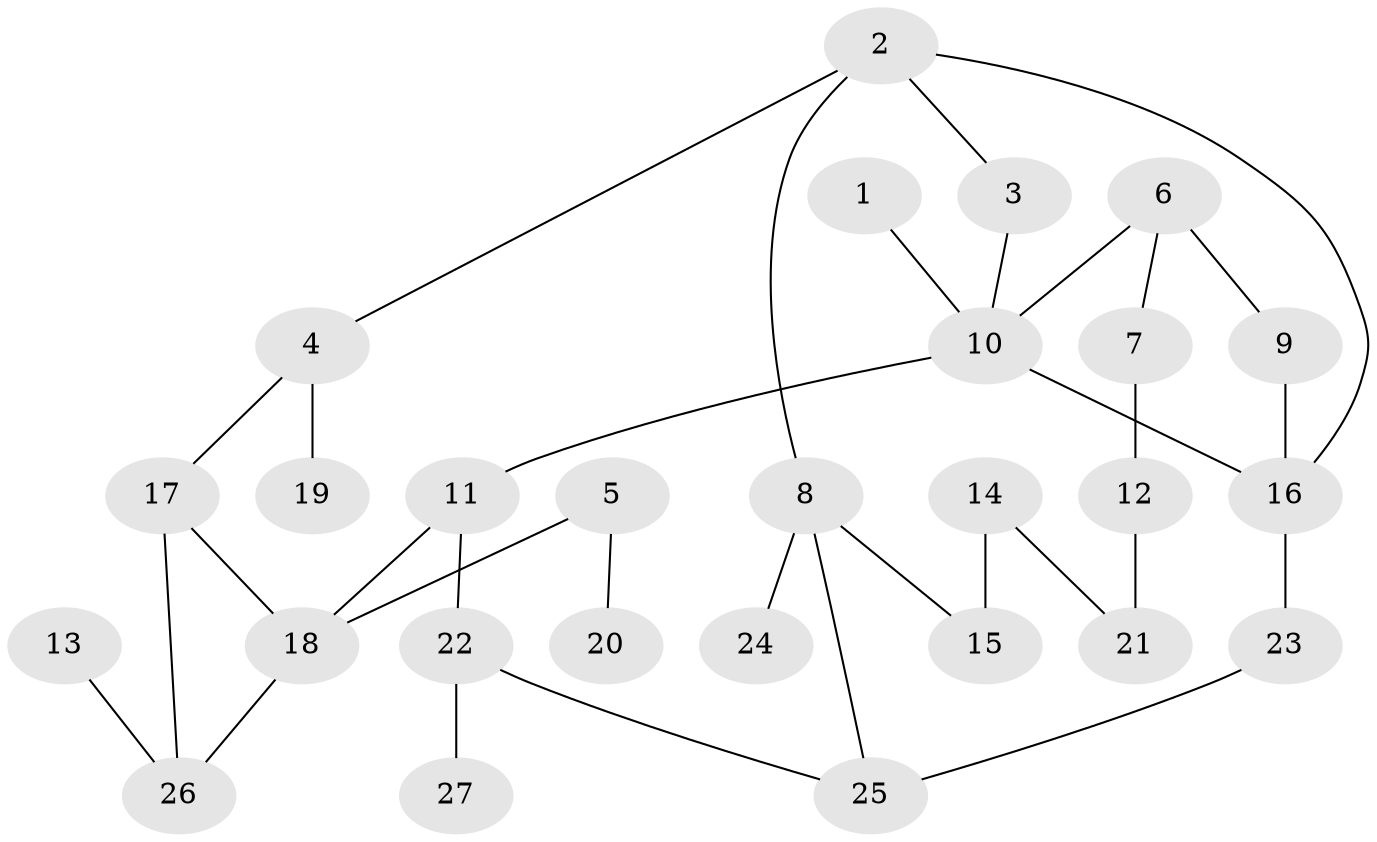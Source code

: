 // original degree distribution, {4: 0.12962962962962962, 7: 0.018518518518518517, 1: 0.3148148148148148, 2: 0.35185185185185186, 3: 0.16666666666666666, 5: 0.018518518518518517}
// Generated by graph-tools (version 1.1) at 2025/01/03/09/25 03:01:10]
// undirected, 27 vertices, 33 edges
graph export_dot {
graph [start="1"]
  node [color=gray90,style=filled];
  1;
  2;
  3;
  4;
  5;
  6;
  7;
  8;
  9;
  10;
  11;
  12;
  13;
  14;
  15;
  16;
  17;
  18;
  19;
  20;
  21;
  22;
  23;
  24;
  25;
  26;
  27;
  1 -- 10 [weight=1.0];
  2 -- 3 [weight=1.0];
  2 -- 4 [weight=1.0];
  2 -- 8 [weight=1.0];
  2 -- 16 [weight=1.0];
  3 -- 10 [weight=1.0];
  4 -- 17 [weight=1.0];
  4 -- 19 [weight=1.0];
  5 -- 18 [weight=1.0];
  5 -- 20 [weight=1.0];
  6 -- 7 [weight=1.0];
  6 -- 9 [weight=1.0];
  6 -- 10 [weight=1.0];
  7 -- 12 [weight=1.0];
  8 -- 15 [weight=1.0];
  8 -- 24 [weight=1.0];
  8 -- 25 [weight=1.0];
  9 -- 16 [weight=1.0];
  10 -- 11 [weight=1.0];
  10 -- 16 [weight=1.0];
  11 -- 18 [weight=1.0];
  11 -- 22 [weight=1.0];
  12 -- 21 [weight=1.0];
  13 -- 26 [weight=1.0];
  14 -- 15 [weight=1.0];
  14 -- 21 [weight=1.0];
  16 -- 23 [weight=1.0];
  17 -- 18 [weight=1.0];
  17 -- 26 [weight=1.0];
  18 -- 26 [weight=1.0];
  22 -- 25 [weight=1.0];
  22 -- 27 [weight=1.0];
  23 -- 25 [weight=1.0];
}
